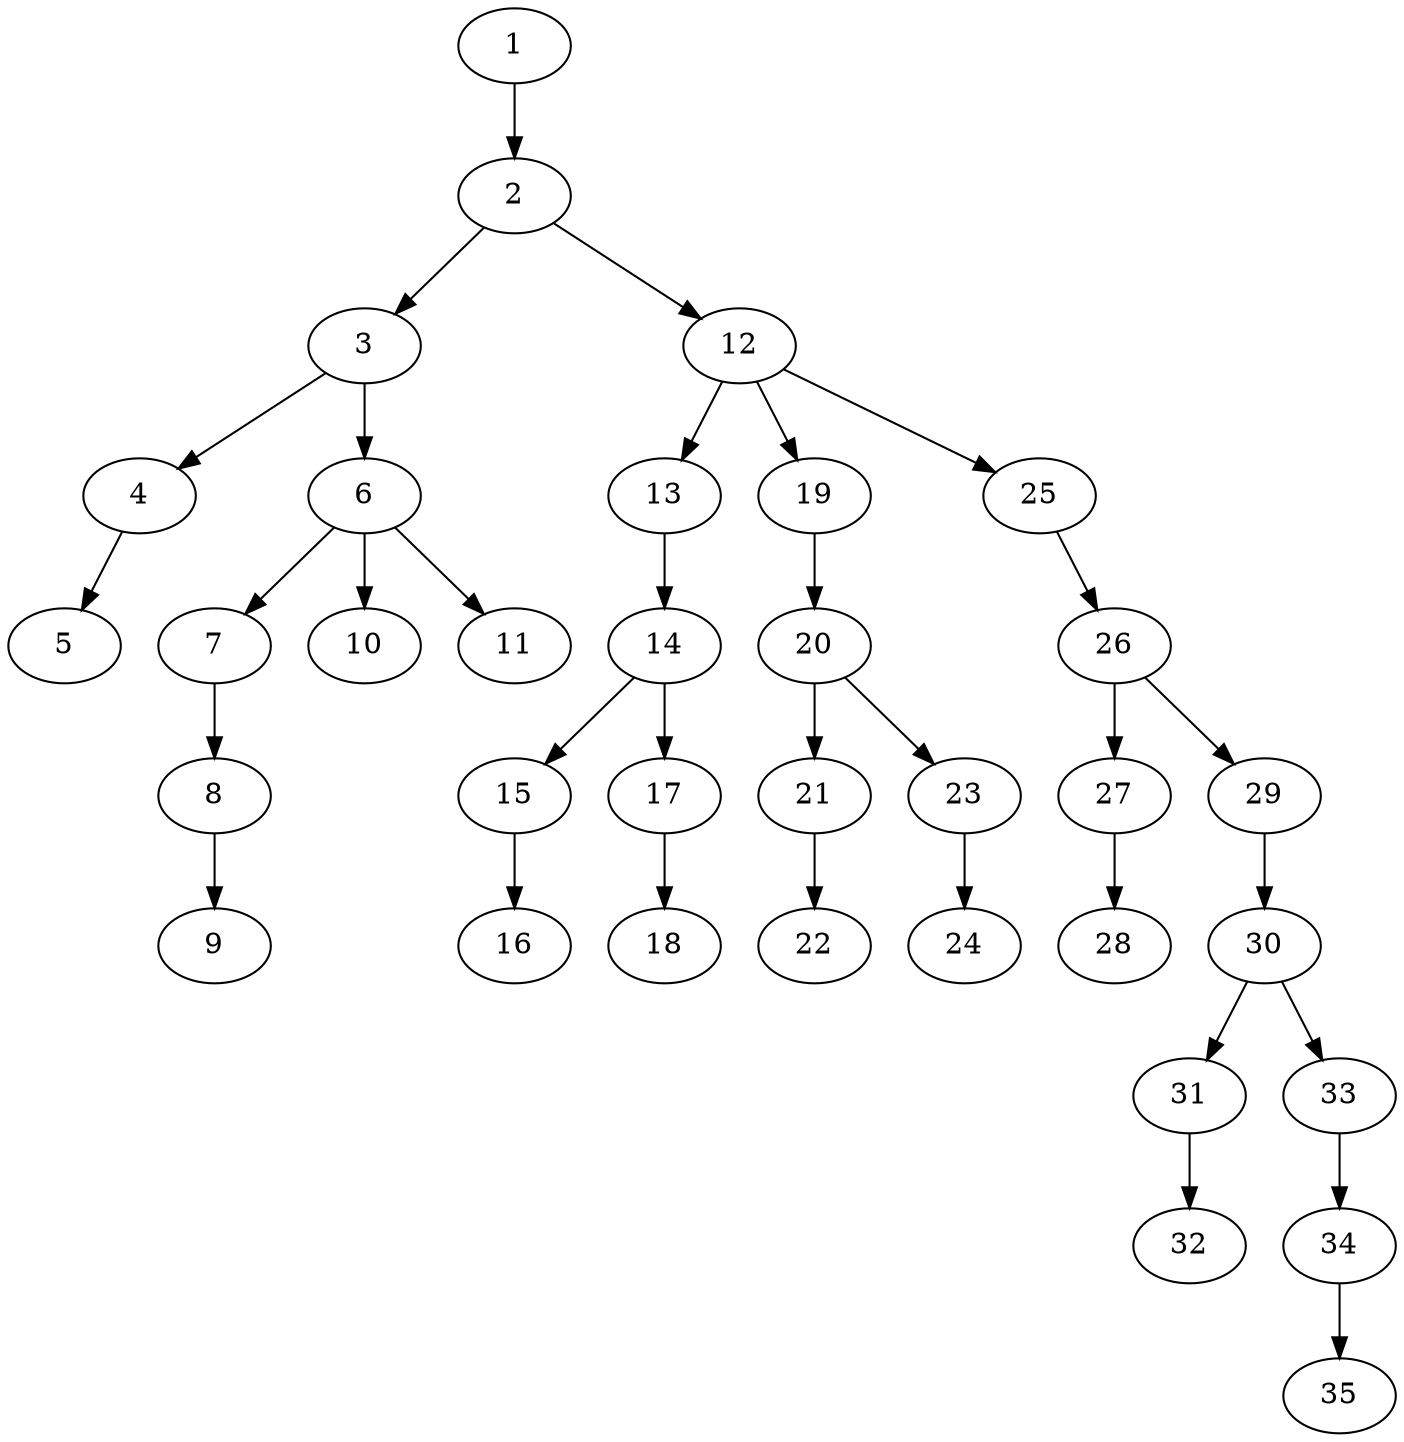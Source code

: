 strict digraph "" {
	1 -> 2;
	2 -> 3;
	2 -> 12;
	3 -> 4;
	3 -> 6;
	4 -> 5;
	6 -> 7;
	6 -> 10;
	6 -> 11;
	7 -> 8;
	8 -> 9;
	12 -> 13;
	12 -> 19;
	12 -> 25;
	13 -> 14;
	14 -> 15;
	14 -> 17;
	15 -> 16;
	17 -> 18;
	19 -> 20;
	20 -> 21;
	20 -> 23;
	21 -> 22;
	23 -> 24;
	25 -> 26;
	26 -> 27;
	26 -> 29;
	27 -> 28;
	29 -> 30;
	30 -> 31;
	30 -> 33;
	31 -> 32;
	33 -> 34;
	34 -> 35;
}
